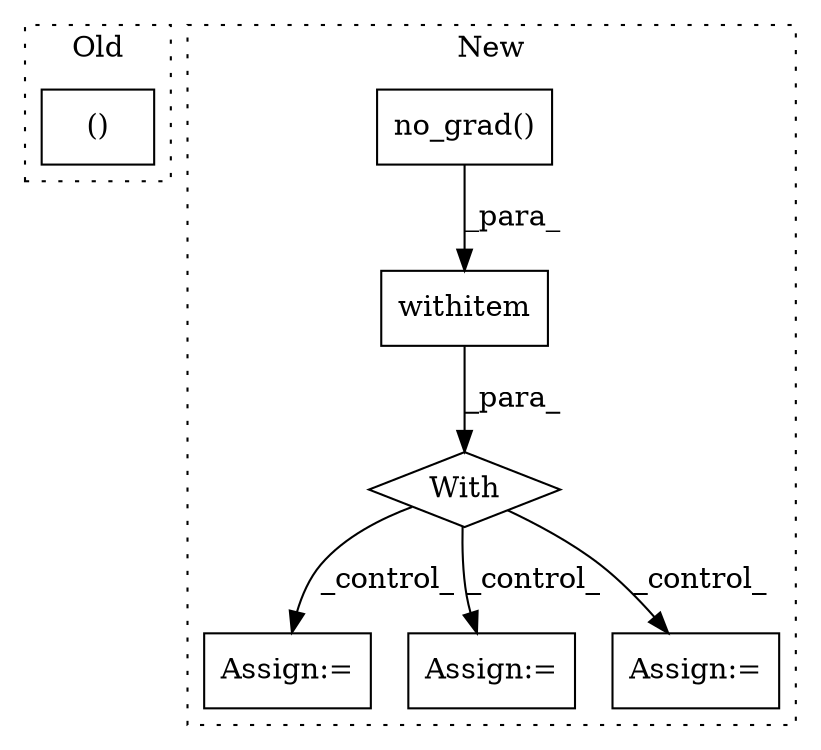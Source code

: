 digraph G {
subgraph cluster0 {
1 [label="()" a="54" s="644" l="4" shape="box"];
label = "Old";
style="dotted";
}
subgraph cluster1 {
2 [label="withitem" a="49" s="808" l="5" shape="box"];
3 [label="With" a="39" s="803,813" l="5,25" shape="diamond"];
4 [label="Assign:=" a="68" s="913" l="3" shape="box"];
5 [label="no_grad()" a="75" s="808" l="15" shape="box"];
6 [label="Assign:=" a="68" s="872" l="3" shape="box"];
7 [label="Assign:=" a="68" s="840" l="3" shape="box"];
label = "New";
style="dotted";
}
2 -> 3 [label="_para_"];
3 -> 4 [label="_control_"];
3 -> 6 [label="_control_"];
3 -> 7 [label="_control_"];
5 -> 2 [label="_para_"];
}
